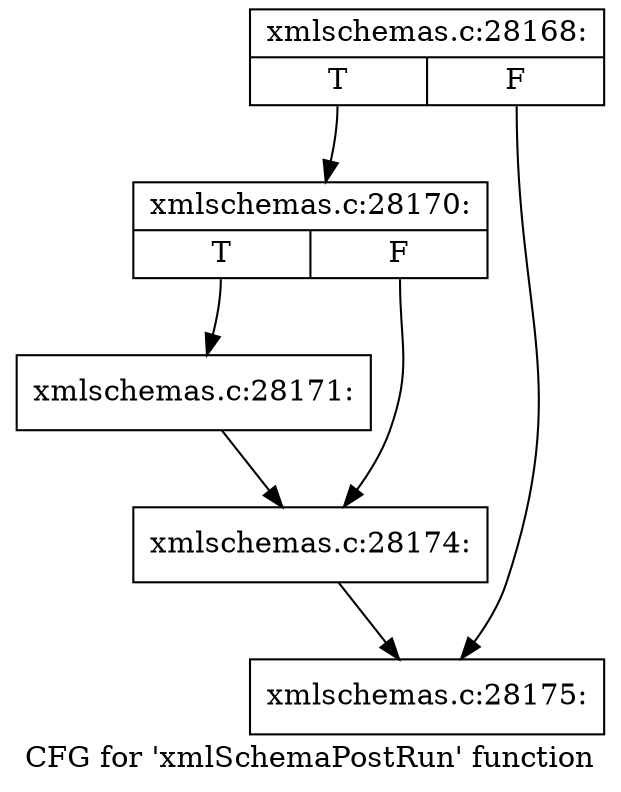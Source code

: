 digraph "CFG for 'xmlSchemaPostRun' function" {
	label="CFG for 'xmlSchemaPostRun' function";

	Node0x55d026991c90 [shape=record,label="{xmlschemas.c:28168:|{<s0>T|<s1>F}}"];
	Node0x55d026991c90:s0 -> Node0x55d02698ef30;
	Node0x55d026991c90:s1 -> Node0x55d0269950f0;
	Node0x55d02698ef30 [shape=record,label="{xmlschemas.c:28170:|{<s0>T|<s1>F}}"];
	Node0x55d02698ef30:s0 -> Node0x55d026995b30;
	Node0x55d02698ef30:s1 -> Node0x55d026995b80;
	Node0x55d026995b30 [shape=record,label="{xmlschemas.c:28171:}"];
	Node0x55d026995b30 -> Node0x55d026995b80;
	Node0x55d026995b80 [shape=record,label="{xmlschemas.c:28174:}"];
	Node0x55d026995b80 -> Node0x55d0269950f0;
	Node0x55d0269950f0 [shape=record,label="{xmlschemas.c:28175:}"];
}
